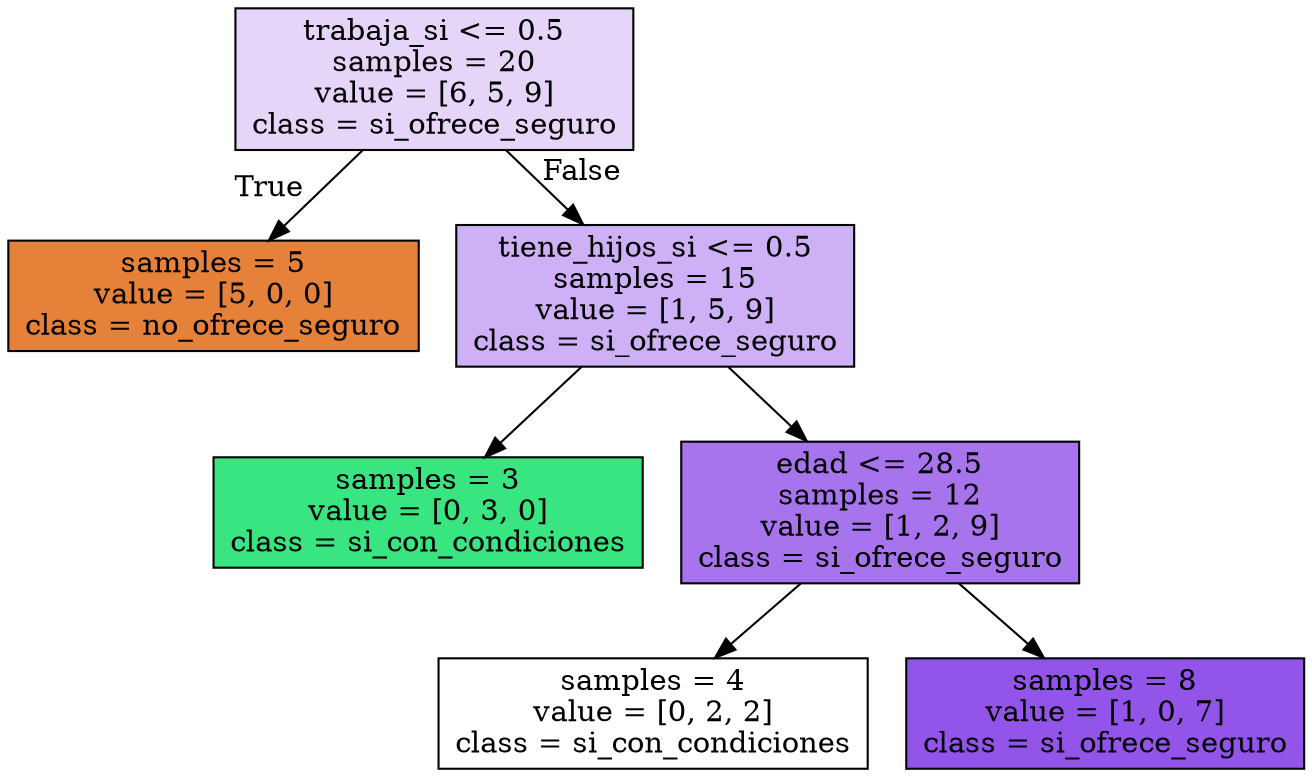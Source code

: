 digraph Tree {
node [shape=box, style="filled", color="black"] ;
0 [label="trabaja_si <= 0.5\nsamples = 20\nvalue = [6, 5, 9]\nclass = si_ofrece_seguro", fillcolor="#e4d5f9"] ;
1 [label="samples = 5\nvalue = [5, 0, 0]\nclass = no_ofrece_seguro", fillcolor="#e58139"] ;
0 -> 1 [labeldistance=2.5, labelangle=45, headlabel="True"] ;
2 [label="tiene_hijos_si <= 0.5\nsamples = 15\nvalue = [1, 5, 9]\nclass = si_ofrece_seguro", fillcolor="#cdb0f5"] ;
0 -> 2 [labeldistance=2.5, labelangle=-45, headlabel="False"] ;
3 [label="samples = 3\nvalue = [0, 3, 0]\nclass = si_con_condiciones", fillcolor="#39e581"] ;
2 -> 3 ;
4 [label="edad <= 28.5\nsamples = 12\nvalue = [1, 2, 9]\nclass = si_ofrece_seguro", fillcolor="#a774ed"] ;
2 -> 4 ;
5 [label="samples = 4\nvalue = [0, 2, 2]\nclass = si_con_condiciones", fillcolor="#ffffff"] ;
4 -> 5 ;
6 [label="samples = 8\nvalue = [1, 0, 7]\nclass = si_ofrece_seguro", fillcolor="#9355e9"] ;
4 -> 6 ;
}